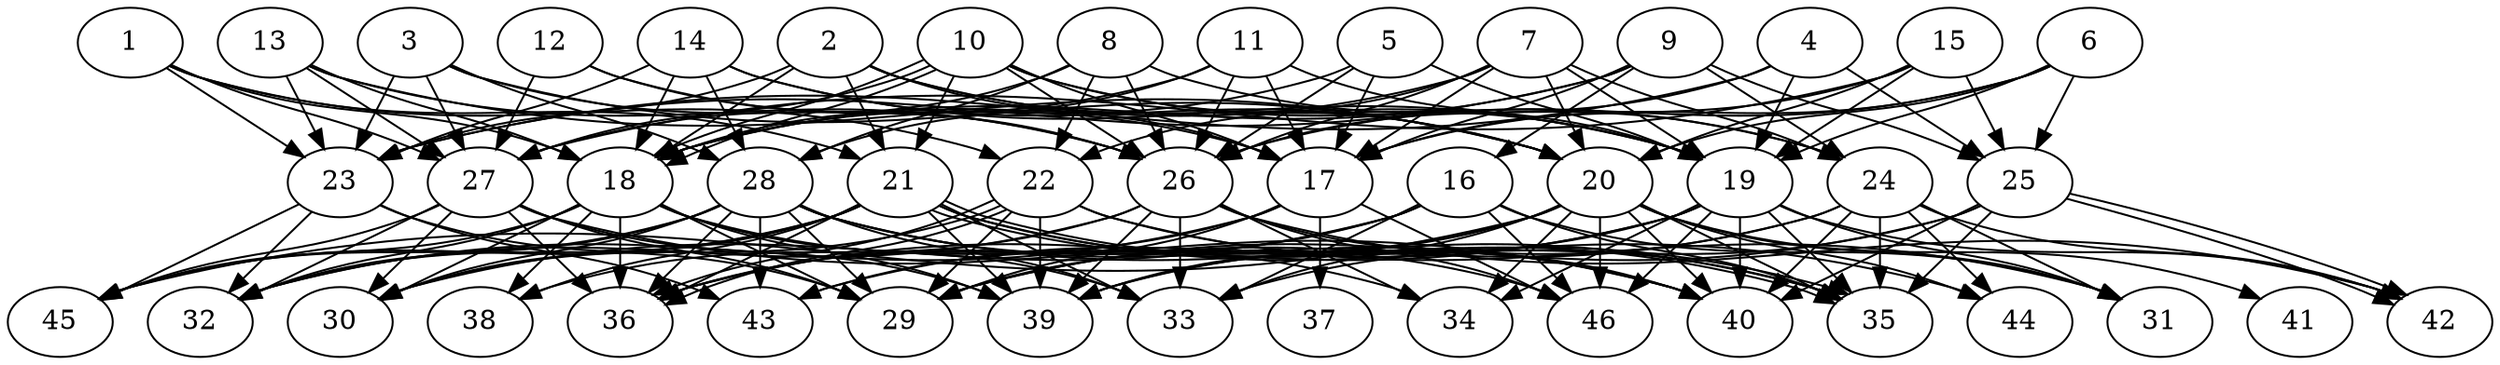 // DAG (tier=3-complex, mode=data, n=46, ccr=0.519, fat=0.755, density=0.656, regular=0.366, jump=0.331, mindata=4194304, maxdata=33554432)
// DAG automatically generated by daggen at Sun Aug 24 16:33:35 2025
// /home/ermia/Project/Environments/daggen/bin/daggen --dot --ccr 0.519 --fat 0.755 --regular 0.366 --density 0.656 --jump 0.331 --mindata 4194304 --maxdata 33554432 -n 46 
digraph G {
  1 [size="23482809718692548", alpha="0.01", expect_size="11741404859346274"]
  1 -> 18 [size ="1584126243110912"]
  1 -> 21 [size ="1584126243110912"]
  1 -> 22 [size ="1584126243110912"]
  1 -> 23 [size ="1584126243110912"]
  1 -> 27 [size ="1584126243110912"]
  2 [size="29845833672145619648512", alpha="0.01", expect_size="14922916836072809824256"]
  2 -> 17 [size ="7697430858432512"]
  2 -> 18 [size ="7697430858432512"]
  2 -> 19 [size ="7697430858432512"]
  2 -> 20 [size ="7697430858432512"]
  2 -> 21 [size ="7697430858432512"]
  2 -> 23 [size ="7697430858432512"]
  3 [size="446165301883837120", alpha="0.05", expect_size="223082650941918560"]
  3 -> 20 [size ="8272412432924672"]
  3 -> 23 [size ="8272412432924672"]
  3 -> 26 [size ="8272412432924672"]
  3 -> 27 [size ="8272412432924672"]
  3 -> 28 [size ="8272412432924672"]
  4 [size="69424598001000952", alpha="0.19", expect_size="34712299000500476"]
  4 -> 19 [size ="2337538039611392"]
  4 -> 23 [size ="2337538039611392"]
  4 -> 25 [size ="2337538039611392"]
  4 -> 26 [size ="2337538039611392"]
  5 [size="344447321989367488", alpha="0.02", expect_size="172223660994683744"]
  5 -> 17 [size ="213253212864512"]
  5 -> 18 [size ="213253212864512"]
  5 -> 19 [size ="213253212864512"]
  5 -> 26 [size ="213253212864512"]
  6 [size="304697035980940544", alpha="0.04", expect_size="152348517990470272"]
  6 -> 17 [size ="6763533513523200"]
  6 -> 19 [size ="6763533513523200"]
  6 -> 20 [size ="6763533513523200"]
  6 -> 25 [size ="6763533513523200"]
  6 -> 26 [size ="6763533513523200"]
  7 [size="6688491119709523968", alpha="0.16", expect_size="3344245559854761984"]
  7 -> 17 [size ="2295995027161088"]
  7 -> 18 [size ="2295995027161088"]
  7 -> 19 [size ="2295995027161088"]
  7 -> 20 [size ="2295995027161088"]
  7 -> 22 [size ="2295995027161088"]
  7 -> 24 [size ="2295995027161088"]
  7 -> 26 [size ="2295995027161088"]
  8 [size="2908628071340834816000", alpha="0.14", expect_size="1454314035670417408000"]
  8 -> 18 [size ="1630104505548800"]
  8 -> 22 [size ="1630104505548800"]
  8 -> 24 [size ="1630104505548800"]
  8 -> 26 [size ="1630104505548800"]
  8 -> 28 [size ="1630104505548800"]
  9 [size="167755458320869472", alpha="0.10", expect_size="83877729160434736"]
  9 -> 16 [size ="3614605586726912"]
  9 -> 17 [size ="3614605586726912"]
  9 -> 18 [size ="3614605586726912"]
  9 -> 23 [size ="3614605586726912"]
  9 -> 24 [size ="3614605586726912"]
  9 -> 25 [size ="3614605586726912"]
  10 [size="21746122567547394981888", alpha="0.15", expect_size="10873061283773697490944"]
  10 -> 17 [size ="6232723697958912"]
  10 -> 18 [size ="6232723697958912"]
  10 -> 18 [size ="6232723697958912"]
  10 -> 19 [size ="6232723697958912"]
  10 -> 21 [size ="6232723697958912"]
  10 -> 24 [size ="6232723697958912"]
  10 -> 26 [size ="6232723697958912"]
  10 -> 27 [size ="6232723697958912"]
  11 [size="32552946661162320", alpha="0.14", expect_size="16276473330581160"]
  11 -> 17 [size ="1034678056255488"]
  11 -> 19 [size ="1034678056255488"]
  11 -> 26 [size ="1034678056255488"]
  11 -> 27 [size ="1034678056255488"]
  11 -> 28 [size ="1034678056255488"]
  12 [size="4721346981536054272", alpha="0.17", expect_size="2360673490768027136"]
  12 -> 17 [size ="6214444585582592"]
  12 -> 26 [size ="6214444585582592"]
  12 -> 27 [size ="6214444585582592"]
  13 [size="8947978927362283520", alpha="0.10", expect_size="4473989463681141760"]
  13 -> 18 [size ="4175313030348800"]
  13 -> 20 [size ="4175313030348800"]
  13 -> 23 [size ="4175313030348800"]
  13 -> 26 [size ="4175313030348800"]
  13 -> 27 [size ="4175313030348800"]
  14 [size="2783396223373597184", alpha="0.15", expect_size="1391698111686798592"]
  14 -> 18 [size ="1361534831820800"]
  14 -> 19 [size ="1361534831820800"]
  14 -> 20 [size ="1361534831820800"]
  14 -> 23 [size ="1361534831820800"]
  14 -> 28 [size ="1361534831820800"]
  15 [size="9028992862179064832", alpha="0.18", expect_size="4514496431089532416"]
  15 -> 17 [size ="3500250111148032"]
  15 -> 19 [size ="3500250111148032"]
  15 -> 20 [size ="3500250111148032"]
  15 -> 25 [size ="3500250111148032"]
  15 -> 27 [size ="3500250111148032"]
  16 [size="1698202503148810010624", alpha="0.17", expect_size="849101251574405005312"]
  16 -> 30 [size ="1138718312235008"]
  16 -> 31 [size ="1138718312235008"]
  16 -> 33 [size ="1138718312235008"]
  16 -> 35 [size ="1138718312235008"]
  16 -> 36 [size ="1138718312235008"]
  16 -> 43 [size ="1138718312235008"]
  16 -> 46 [size ="1138718312235008"]
  17 [size="232397320431419232", alpha="0.16", expect_size="116198660215709616"]
  17 -> 29 [size ="9000053846835200"]
  17 -> 32 [size ="9000053846835200"]
  17 -> 36 [size ="9000053846835200"]
  17 -> 37 [size ="9000053846835200"]
  17 -> 46 [size ="9000053846835200"]
  18 [size="17562245637454950301696", alpha="0.20", expect_size="8781122818727475150848"]
  18 -> 29 [size ="5405178224181248"]
  18 -> 30 [size ="5405178224181248"]
  18 -> 32 [size ="5405178224181248"]
  18 -> 33 [size ="5405178224181248"]
  18 -> 34 [size ="5405178224181248"]
  18 -> 36 [size ="5405178224181248"]
  18 -> 38 [size ="5405178224181248"]
  18 -> 39 [size ="5405178224181248"]
  18 -> 45 [size ="5405178224181248"]
  19 [size="48689055007093200", alpha="0.02", expect_size="24344527503546600"]
  19 -> 31 [size ="1249584034611200"]
  19 -> 34 [size ="1249584034611200"]
  19 -> 35 [size ="1249584034611200"]
  19 -> 36 [size ="1249584034611200"]
  19 -> 39 [size ="1249584034611200"]
  19 -> 40 [size ="1249584034611200"]
  19 -> 42 [size ="1249584034611200"]
  19 -> 43 [size ="1249584034611200"]
  19 -> 46 [size ="1249584034611200"]
  20 [size="119222339962756720", alpha="0.06", expect_size="59611169981378360"]
  20 -> 29 [size ="4718559192154112"]
  20 -> 31 [size ="4718559192154112"]
  20 -> 33 [size ="4718559192154112"]
  20 -> 34 [size ="4718559192154112"]
  20 -> 35 [size ="4718559192154112"]
  20 -> 39 [size ="4718559192154112"]
  20 -> 40 [size ="4718559192154112"]
  20 -> 41 [size ="4718559192154112"]
  20 -> 44 [size ="4718559192154112"]
  20 -> 45 [size ="4718559192154112"]
  20 -> 46 [size ="4718559192154112"]
  21 [size="466334825028551552", alpha="0.05", expect_size="233167412514275776"]
  21 -> 30 [size ="8209310639194112"]
  21 -> 32 [size ="8209310639194112"]
  21 -> 33 [size ="8209310639194112"]
  21 -> 35 [size ="8209310639194112"]
  21 -> 35 [size ="8209310639194112"]
  21 -> 36 [size ="8209310639194112"]
  21 -> 38 [size ="8209310639194112"]
  21 -> 39 [size ="8209310639194112"]
  21 -> 40 [size ="8209310639194112"]
  21 -> 44 [size ="8209310639194112"]
  21 -> 45 [size ="8209310639194112"]
  22 [size="4694485858650421248", alpha="0.01", expect_size="2347242929325210624"]
  22 -> 29 [size ="2857670323208192"]
  22 -> 30 [size ="2857670323208192"]
  22 -> 31 [size ="2857670323208192"]
  22 -> 35 [size ="2857670323208192"]
  22 -> 36 [size ="2857670323208192"]
  22 -> 36 [size ="2857670323208192"]
  22 -> 39 [size ="2857670323208192"]
  23 [size="2052731413791453440", alpha="0.11", expect_size="1026365706895726720"]
  23 -> 29 [size ="1165062098124800"]
  23 -> 32 [size ="1165062098124800"]
  23 -> 43 [size ="1165062098124800"]
  23 -> 45 [size ="1165062098124800"]
  24 [size="13282103466701873152", alpha="0.17", expect_size="6641051733350936576"]
  24 -> 29 [size ="6654880328450048"]
  24 -> 31 [size ="6654880328450048"]
  24 -> 35 [size ="6654880328450048"]
  24 -> 39 [size ="6654880328450048"]
  24 -> 40 [size ="6654880328450048"]
  24 -> 42 [size ="6654880328450048"]
  24 -> 44 [size ="6654880328450048"]
  25 [size="356775370052358720", alpha="0.13", expect_size="178387685026179360"]
  25 -> 29 [size ="7420449927462912"]
  25 -> 33 [size ="7420449927462912"]
  25 -> 35 [size ="7420449927462912"]
  25 -> 40 [size ="7420449927462912"]
  25 -> 42 [size ="7420449927462912"]
  25 -> 42 [size ="7420449927462912"]
  26 [size="9541768716135776124928", alpha="0.17", expect_size="4770884358067888062464"]
  26 -> 32 [size ="3598950808420352"]
  26 -> 33 [size ="3598950808420352"]
  26 -> 34 [size ="3598950808420352"]
  26 -> 38 [size ="3598950808420352"]
  26 -> 39 [size ="3598950808420352"]
  26 -> 40 [size ="3598950808420352"]
  26 -> 42 [size ="3598950808420352"]
  26 -> 46 [size ="3598950808420352"]
  27 [size="6905239276498955264", alpha="0.09", expect_size="3452619638249477632"]
  27 -> 29 [size ="5709150239588352"]
  27 -> 30 [size ="5709150239588352"]
  27 -> 32 [size ="5709150239588352"]
  27 -> 36 [size ="5709150239588352"]
  27 -> 39 [size ="5709150239588352"]
  27 -> 40 [size ="5709150239588352"]
  27 -> 45 [size ="5709150239588352"]
  28 [size="219936623372168704", alpha="0.11", expect_size="109968311686084352"]
  28 -> 29 [size ="3838057434316800"]
  28 -> 30 [size ="3838057434316800"]
  28 -> 32 [size ="3838057434316800"]
  28 -> 33 [size ="3838057434316800"]
  28 -> 35 [size ="3838057434316800"]
  28 -> 36 [size ="3838057434316800"]
  28 -> 40 [size ="3838057434316800"]
  28 -> 43 [size ="3838057434316800"]
  28 -> 45 [size ="3838057434316800"]
  28 -> 46 [size ="3838057434316800"]
  29 [size="221467721565603776", alpha="0.05", expect_size="110733860782801888"]
  30 [size="11651476530790428", alpha="0.06", expect_size="5825738265395214"]
  31 [size="35982921419921008", alpha="0.03", expect_size="17991460709960504"]
  32 [size="27322336687160219926528", alpha="0.16", expect_size="13661168343580109963264"]
  33 [size="31183631427878548144128", alpha="0.10", expect_size="15591815713939274072064"]
  34 [size="3433137120787829760", alpha="0.12", expect_size="1716568560393914880"]
  35 [size="2732050412134090145792", alpha="0.19", expect_size="1366025206067045072896"]
  36 [size="2118815251121682176", alpha="0.19", expect_size="1059407625560841088"]
  37 [size="51772715511169328", alpha="0.09", expect_size="25886357755584664"]
  38 [size="263783183338415587328", alpha="0.08", expect_size="131891591669207793664"]
  39 [size="273972078855734688", alpha="0.14", expect_size="136986039427867344"]
  40 [size="235096303419988832", alpha="0.15", expect_size="117548151709994416"]
  41 [size="761556753764757536768", alpha="0.00", expect_size="380778376882378768384"]
  42 [size="17527069440145747968", alpha="0.06", expect_size="8763534720072873984"]
  43 [size="32114930118890203643904", alpha="0.03", expect_size="16057465059445101821952"]
  44 [size="7648425946034498560", alpha="0.19", expect_size="3824212973017249280"]
  45 [size="37609705708487459209216", alpha="0.01", expect_size="18804852854243729604608"]
  46 [size="23867493480216093786112", alpha="0.14", expect_size="11933746740108046893056"]
}